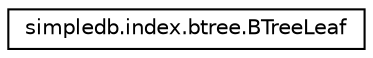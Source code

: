 digraph "Graphical Class Hierarchy"
{
  edge [fontname="Helvetica",fontsize="10",labelfontname="Helvetica",labelfontsize="10"];
  node [fontname="Helvetica",fontsize="10",shape=record];
  rankdir="LR";
  Node0 [label="simpledb.index.btree.BTreeLeaf",height=0.2,width=0.4,color="black", fillcolor="white", style="filled",URL="$classsimpledb_1_1index_1_1btree_1_1BTreeLeaf.html"];
}
